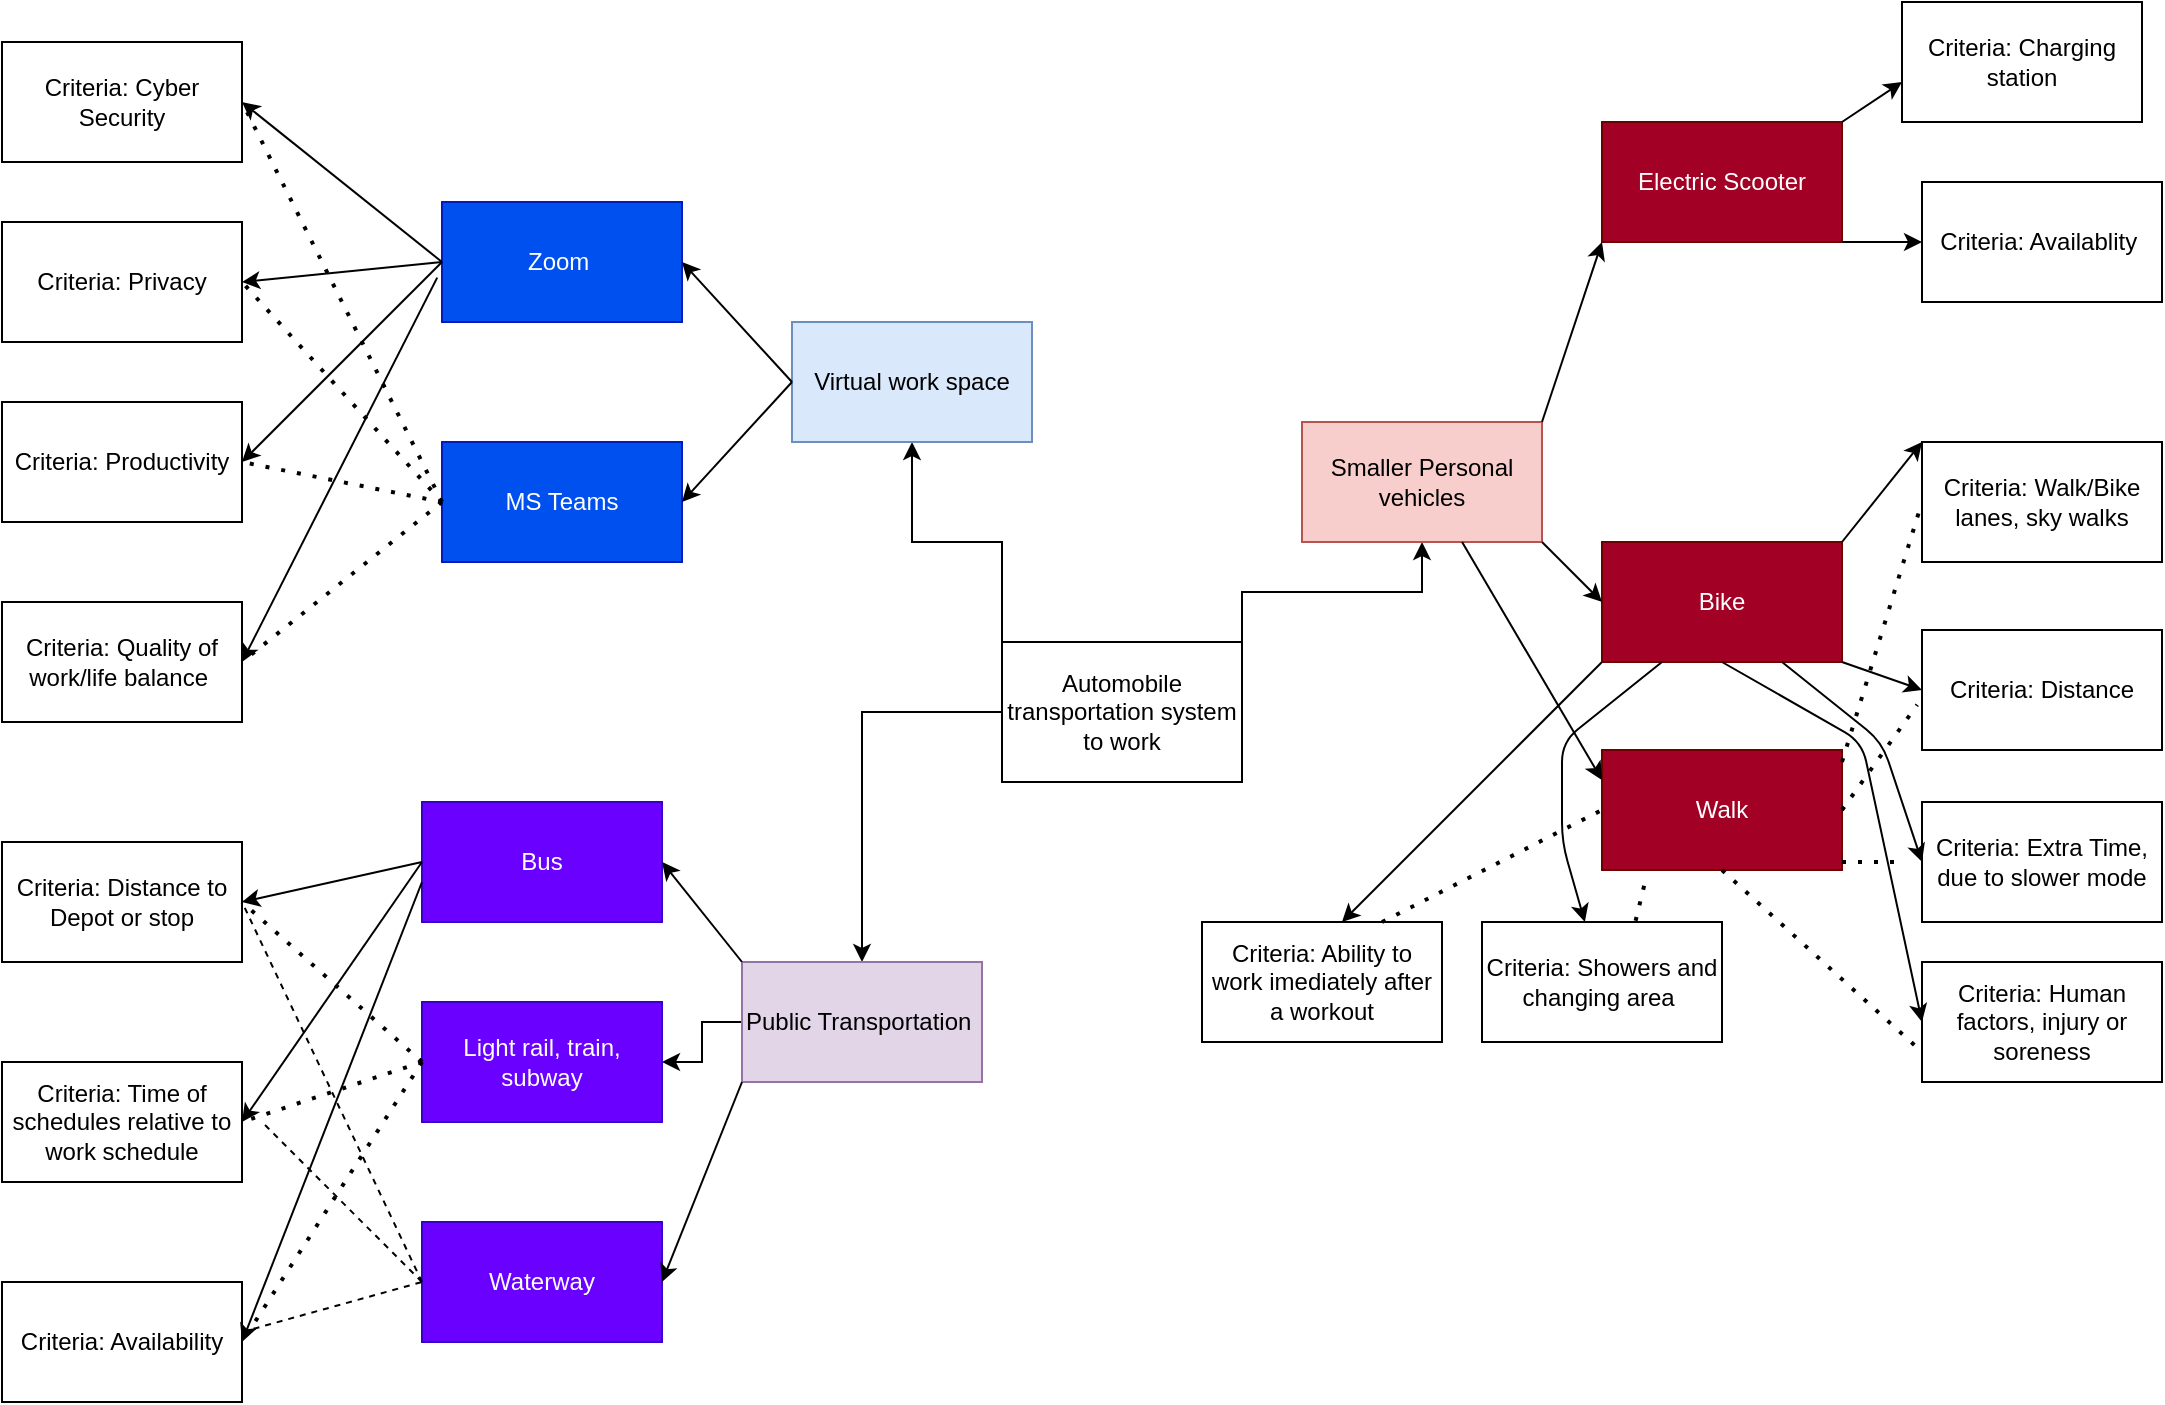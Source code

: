 <mxfile version="14.4.4" type="github">
  <diagram id="MAA4Tk_2tTgtUK4wGIMw" name="Page-1">
    <mxGraphModel dx="1038" dy="548" grid="1" gridSize="10" guides="1" tooltips="1" connect="1" arrows="1" fold="1" page="1" pageScale="1" pageWidth="1169" pageHeight="827" math="0" shadow="0">
      <root>
        <mxCell id="0" />
        <mxCell id="1" parent="0" />
        <mxCell id="u2RoMQUk_G__CrLgk_qP-31" style="edgeStyle=orthogonalEdgeStyle;rounded=0;orthogonalLoop=1;jettySize=auto;html=1;exitX=1;exitY=0;exitDx=0;exitDy=0;" edge="1" parent="1" source="u2RoMQUk_G__CrLgk_qP-1" target="u2RoMQUk_G__CrLgk_qP-7">
          <mxGeometry relative="1" as="geometry" />
        </mxCell>
        <mxCell id="u2RoMQUk_G__CrLgk_qP-32" style="edgeStyle=orthogonalEdgeStyle;rounded=0;orthogonalLoop=1;jettySize=auto;html=1;exitX=0;exitY=0;exitDx=0;exitDy=0;entryX=0.5;entryY=1;entryDx=0;entryDy=0;" edge="1" parent="1" source="u2RoMQUk_G__CrLgk_qP-1" target="u2RoMQUk_G__CrLgk_qP-2">
          <mxGeometry relative="1" as="geometry" />
        </mxCell>
        <mxCell id="u2RoMQUk_G__CrLgk_qP-33" style="edgeStyle=orthogonalEdgeStyle;rounded=0;orthogonalLoop=1;jettySize=auto;html=1;" edge="1" parent="1" source="u2RoMQUk_G__CrLgk_qP-1" target="u2RoMQUk_G__CrLgk_qP-3">
          <mxGeometry relative="1" as="geometry" />
        </mxCell>
        <mxCell id="u2RoMQUk_G__CrLgk_qP-1" value="Automobile transportation system to work" style="rounded=0;whiteSpace=wrap;html=1;" vertex="1" parent="1">
          <mxGeometry x="570" y="330" width="120" height="70" as="geometry" />
        </mxCell>
        <mxCell id="u2RoMQUk_G__CrLgk_qP-2" value="Virtual work space" style="rounded=0;whiteSpace=wrap;html=1;fillColor=#dae8fc;strokeColor=#6c8ebf;" vertex="1" parent="1">
          <mxGeometry x="465" y="170" width="120" height="60" as="geometry" />
        </mxCell>
        <mxCell id="u2RoMQUk_G__CrLgk_qP-54" style="edgeStyle=orthogonalEdgeStyle;rounded=0;orthogonalLoop=1;jettySize=auto;html=1;exitX=0;exitY=0.5;exitDx=0;exitDy=0;" edge="1" parent="1" source="u2RoMQUk_G__CrLgk_qP-3" target="u2RoMQUk_G__CrLgk_qP-5">
          <mxGeometry relative="1" as="geometry" />
        </mxCell>
        <mxCell id="u2RoMQUk_G__CrLgk_qP-3" value="Public Transportation&amp;nbsp;" style="rounded=0;whiteSpace=wrap;html=1;fillColor=#e1d5e7;strokeColor=#9673a6;" vertex="1" parent="1">
          <mxGeometry x="440" y="490" width="120" height="60" as="geometry" />
        </mxCell>
        <mxCell id="u2RoMQUk_G__CrLgk_qP-4" value="Bus" style="rounded=0;whiteSpace=wrap;html=1;fillColor=#6a00ff;strokeColor=#3700CC;fontColor=#ffffff;" vertex="1" parent="1">
          <mxGeometry x="280" y="410" width="120" height="60" as="geometry" />
        </mxCell>
        <mxCell id="u2RoMQUk_G__CrLgk_qP-5" value="Light rail, train, subway" style="rounded=0;whiteSpace=wrap;html=1;fillColor=#6a00ff;strokeColor=#3700CC;fontColor=#ffffff;" vertex="1" parent="1">
          <mxGeometry x="280" y="510" width="120" height="60" as="geometry" />
        </mxCell>
        <mxCell id="u2RoMQUk_G__CrLgk_qP-6" value="Waterway" style="rounded=0;whiteSpace=wrap;html=1;fillColor=#6a00ff;strokeColor=#3700CC;fontColor=#ffffff;" vertex="1" parent="1">
          <mxGeometry x="280" y="620" width="120" height="60" as="geometry" />
        </mxCell>
        <mxCell id="u2RoMQUk_G__CrLgk_qP-7" value="Smaller Personal vehicles" style="rounded=0;whiteSpace=wrap;html=1;fillColor=#f8cecc;strokeColor=#b85450;" vertex="1" parent="1">
          <mxGeometry x="720" y="220" width="120" height="60" as="geometry" />
        </mxCell>
        <mxCell id="u2RoMQUk_G__CrLgk_qP-9" value="Electric Scooter" style="rounded=0;whiteSpace=wrap;html=1;fillColor=#a20025;strokeColor=#6F0000;fontColor=#ffffff;" vertex="1" parent="1">
          <mxGeometry x="870" y="70" width="120" height="60" as="geometry" />
        </mxCell>
        <mxCell id="u2RoMQUk_G__CrLgk_qP-10" value="Bike" style="rounded=0;whiteSpace=wrap;html=1;fillColor=#a20025;strokeColor=#6F0000;fontColor=#ffffff;" vertex="1" parent="1">
          <mxGeometry x="870" y="280" width="120" height="60" as="geometry" />
        </mxCell>
        <mxCell id="u2RoMQUk_G__CrLgk_qP-11" value="Walk" style="rounded=0;whiteSpace=wrap;html=1;fillColor=#a20025;strokeColor=#6F0000;fontColor=#ffffff;" vertex="1" parent="1">
          <mxGeometry x="870" y="384" width="120" height="60" as="geometry" />
        </mxCell>
        <mxCell id="u2RoMQUk_G__CrLgk_qP-12" value="Zoom&amp;nbsp;" style="rounded=0;whiteSpace=wrap;html=1;fillColor=#0050ef;strokeColor=#001DBC;fontColor=#ffffff;" vertex="1" parent="1">
          <mxGeometry x="290" y="110" width="120" height="60" as="geometry" />
        </mxCell>
        <mxCell id="u2RoMQUk_G__CrLgk_qP-13" value="MS Teams" style="rounded=0;whiteSpace=wrap;html=1;fillColor=#0050ef;strokeColor=#001DBC;fontColor=#ffffff;" vertex="1" parent="1">
          <mxGeometry x="290" y="230" width="120" height="60" as="geometry" />
        </mxCell>
        <mxCell id="u2RoMQUk_G__CrLgk_qP-14" value="Criteria: Cyber Security" style="rounded=0;whiteSpace=wrap;html=1;" vertex="1" parent="1">
          <mxGeometry x="70" y="30" width="120" height="60" as="geometry" />
        </mxCell>
        <mxCell id="u2RoMQUk_G__CrLgk_qP-15" value="Criteria: Privacy" style="rounded=0;whiteSpace=wrap;html=1;" vertex="1" parent="1">
          <mxGeometry x="70" y="120" width="120" height="60" as="geometry" />
        </mxCell>
        <mxCell id="u2RoMQUk_G__CrLgk_qP-16" value="Criteria: Productivity" style="rounded=0;whiteSpace=wrap;html=1;" vertex="1" parent="1">
          <mxGeometry x="70" y="210" width="120" height="60" as="geometry" />
        </mxCell>
        <mxCell id="u2RoMQUk_G__CrLgk_qP-17" value="Criteria: Quality of work/life balance&amp;nbsp;" style="rounded=0;whiteSpace=wrap;html=1;" vertex="1" parent="1">
          <mxGeometry x="70" y="310" width="120" height="60" as="geometry" />
        </mxCell>
        <mxCell id="u2RoMQUk_G__CrLgk_qP-18" style="edgeStyle=orthogonalEdgeStyle;rounded=0;orthogonalLoop=1;jettySize=auto;html=1;exitX=0.5;exitY=1;exitDx=0;exitDy=0;" edge="1" parent="1" source="u2RoMQUk_G__CrLgk_qP-14" target="u2RoMQUk_G__CrLgk_qP-14">
          <mxGeometry relative="1" as="geometry" />
        </mxCell>
        <mxCell id="u2RoMQUk_G__CrLgk_qP-19" value="Criteria: Distance to Depot or stop" style="rounded=0;whiteSpace=wrap;html=1;" vertex="1" parent="1">
          <mxGeometry x="70" y="430" width="120" height="60" as="geometry" />
        </mxCell>
        <mxCell id="u2RoMQUk_G__CrLgk_qP-20" value="Criteria: Time of schedules relative to work schedule" style="rounded=0;whiteSpace=wrap;html=1;" vertex="1" parent="1">
          <mxGeometry x="70" y="540" width="120" height="60" as="geometry" />
        </mxCell>
        <mxCell id="u2RoMQUk_G__CrLgk_qP-21" value="Criteria: Availability" style="rounded=0;whiteSpace=wrap;html=1;" vertex="1" parent="1">
          <mxGeometry x="70" y="650" width="120" height="60" as="geometry" />
        </mxCell>
        <mxCell id="u2RoMQUk_G__CrLgk_qP-22" value="Criteria: Charging station" style="rounded=0;whiteSpace=wrap;html=1;" vertex="1" parent="1">
          <mxGeometry x="1020" y="10" width="120" height="60" as="geometry" />
        </mxCell>
        <mxCell id="u2RoMQUk_G__CrLgk_qP-24" value="Criteria: Availablity&amp;nbsp;" style="rounded=0;whiteSpace=wrap;html=1;" vertex="1" parent="1">
          <mxGeometry x="1030" y="100" width="120" height="60" as="geometry" />
        </mxCell>
        <mxCell id="u2RoMQUk_G__CrLgk_qP-25" value="Criteria: Walk/Bike lanes, sky walks" style="rounded=0;whiteSpace=wrap;html=1;" vertex="1" parent="1">
          <mxGeometry x="1030" y="230" width="120" height="60" as="geometry" />
        </mxCell>
        <mxCell id="u2RoMQUk_G__CrLgk_qP-26" value="Criteria: Distance" style="rounded=0;whiteSpace=wrap;html=1;" vertex="1" parent="1">
          <mxGeometry x="1030" y="324" width="120" height="60" as="geometry" />
        </mxCell>
        <mxCell id="u2RoMQUk_G__CrLgk_qP-27" value="Criteria: Extra Time, due to slower mode" style="rounded=0;whiteSpace=wrap;html=1;" vertex="1" parent="1">
          <mxGeometry x="1030" y="410" width="120" height="60" as="geometry" />
        </mxCell>
        <mxCell id="u2RoMQUk_G__CrLgk_qP-28" value="Criteria: Human factors, injury or soreness" style="rounded=0;whiteSpace=wrap;html=1;" vertex="1" parent="1">
          <mxGeometry x="1030" y="490" width="120" height="60" as="geometry" />
        </mxCell>
        <mxCell id="u2RoMQUk_G__CrLgk_qP-29" value="Criteria: Showers and changing area&amp;nbsp;" style="rounded=0;whiteSpace=wrap;html=1;" vertex="1" parent="1">
          <mxGeometry x="810" y="470" width="120" height="60" as="geometry" />
        </mxCell>
        <mxCell id="u2RoMQUk_G__CrLgk_qP-30" value="Criteria: Ability to work imediately after a workout" style="rounded=0;whiteSpace=wrap;html=1;" vertex="1" parent="1">
          <mxGeometry x="670" y="470" width="120" height="60" as="geometry" />
        </mxCell>
        <mxCell id="u2RoMQUk_G__CrLgk_qP-34" value="" style="endArrow=classic;html=1;exitX=1;exitY=1;exitDx=0;exitDy=0;entryX=0;entryY=0.5;entryDx=0;entryDy=0;" edge="1" parent="1" source="u2RoMQUk_G__CrLgk_qP-7" target="u2RoMQUk_G__CrLgk_qP-10">
          <mxGeometry width="50" height="50" relative="1" as="geometry">
            <mxPoint x="680" y="390" as="sourcePoint" />
            <mxPoint x="730" y="340" as="targetPoint" />
          </mxGeometry>
        </mxCell>
        <mxCell id="u2RoMQUk_G__CrLgk_qP-35" value="" style="endArrow=classic;html=1;exitX=1;exitY=0;exitDx=0;exitDy=0;entryX=0;entryY=1;entryDx=0;entryDy=0;" edge="1" parent="1" source="u2RoMQUk_G__CrLgk_qP-7" target="u2RoMQUk_G__CrLgk_qP-9">
          <mxGeometry width="50" height="50" relative="1" as="geometry">
            <mxPoint x="820" y="230" as="sourcePoint" />
            <mxPoint x="870" y="180" as="targetPoint" />
          </mxGeometry>
        </mxCell>
        <mxCell id="u2RoMQUk_G__CrLgk_qP-36" value="" style="endArrow=classic;html=1;exitX=0.667;exitY=1;exitDx=0;exitDy=0;exitPerimeter=0;entryX=0;entryY=0.25;entryDx=0;entryDy=0;" edge="1" parent="1" source="u2RoMQUk_G__CrLgk_qP-7" target="u2RoMQUk_G__CrLgk_qP-11">
          <mxGeometry width="50" height="50" relative="1" as="geometry">
            <mxPoint x="800" y="390" as="sourcePoint" />
            <mxPoint x="850" y="340" as="targetPoint" />
          </mxGeometry>
        </mxCell>
        <mxCell id="u2RoMQUk_G__CrLgk_qP-37" value="" style="endArrow=classic;html=1;exitX=1;exitY=0;exitDx=0;exitDy=0;" edge="1" parent="1" source="u2RoMQUk_G__CrLgk_qP-9">
          <mxGeometry width="50" height="50" relative="1" as="geometry">
            <mxPoint x="990" y="80" as="sourcePoint" />
            <mxPoint x="1020" y="50" as="targetPoint" />
          </mxGeometry>
        </mxCell>
        <mxCell id="u2RoMQUk_G__CrLgk_qP-38" value="" style="endArrow=classic;html=1;exitX=1;exitY=1;exitDx=0;exitDy=0;entryX=0;entryY=0.5;entryDx=0;entryDy=0;" edge="1" parent="1" source="u2RoMQUk_G__CrLgk_qP-9" target="u2RoMQUk_G__CrLgk_qP-24">
          <mxGeometry width="50" height="50" relative="1" as="geometry">
            <mxPoint x="970" y="170" as="sourcePoint" />
            <mxPoint x="1020" y="120" as="targetPoint" />
          </mxGeometry>
        </mxCell>
        <mxCell id="u2RoMQUk_G__CrLgk_qP-39" value="" style="endArrow=classic;html=1;exitX=1;exitY=0;exitDx=0;exitDy=0;" edge="1" parent="1" source="u2RoMQUk_G__CrLgk_qP-10">
          <mxGeometry width="50" height="50" relative="1" as="geometry">
            <mxPoint x="980" y="280" as="sourcePoint" />
            <mxPoint x="1030" y="230" as="targetPoint" />
          </mxGeometry>
        </mxCell>
        <mxCell id="u2RoMQUk_G__CrLgk_qP-40" value="" style="endArrow=classic;html=1;exitX=1;exitY=1;exitDx=0;exitDy=0;entryX=0;entryY=0.5;entryDx=0;entryDy=0;" edge="1" parent="1" source="u2RoMQUk_G__CrLgk_qP-10" target="u2RoMQUk_G__CrLgk_qP-26">
          <mxGeometry width="50" height="50" relative="1" as="geometry">
            <mxPoint x="980" y="370" as="sourcePoint" />
            <mxPoint x="1020" y="350" as="targetPoint" />
          </mxGeometry>
        </mxCell>
        <mxCell id="u2RoMQUk_G__CrLgk_qP-41" value="" style="endArrow=classic;html=1;exitX=0.75;exitY=1;exitDx=0;exitDy=0;entryX=0;entryY=0.5;entryDx=0;entryDy=0;" edge="1" parent="1" source="u2RoMQUk_G__CrLgk_qP-10" target="u2RoMQUk_G__CrLgk_qP-27">
          <mxGeometry width="50" height="50" relative="1" as="geometry">
            <mxPoint x="960" y="400" as="sourcePoint" />
            <mxPoint x="1010" y="350" as="targetPoint" />
            <Array as="points">
              <mxPoint x="1010" y="380" />
            </Array>
          </mxGeometry>
        </mxCell>
        <mxCell id="u2RoMQUk_G__CrLgk_qP-42" value="" style="endArrow=classic;html=1;exitX=0.5;exitY=1;exitDx=0;exitDy=0;entryX=0;entryY=0.5;entryDx=0;entryDy=0;" edge="1" parent="1" source="u2RoMQUk_G__CrLgk_qP-10" target="u2RoMQUk_G__CrLgk_qP-28">
          <mxGeometry width="50" height="50" relative="1" as="geometry">
            <mxPoint x="910" y="380" as="sourcePoint" />
            <mxPoint x="960" y="330" as="targetPoint" />
            <Array as="points">
              <mxPoint x="1000" y="380" />
            </Array>
          </mxGeometry>
        </mxCell>
        <mxCell id="u2RoMQUk_G__CrLgk_qP-43" value="" style="endArrow=classic;html=1;exitX=0.25;exitY=1;exitDx=0;exitDy=0;" edge="1" parent="1" source="u2RoMQUk_G__CrLgk_qP-10" target="u2RoMQUk_G__CrLgk_qP-29">
          <mxGeometry width="50" height="50" relative="1" as="geometry">
            <mxPoint x="890" y="360" as="sourcePoint" />
            <mxPoint x="940" y="310" as="targetPoint" />
            <Array as="points">
              <mxPoint x="850" y="380" />
              <mxPoint x="850" y="430" />
            </Array>
          </mxGeometry>
        </mxCell>
        <mxCell id="u2RoMQUk_G__CrLgk_qP-45" value="" style="endArrow=none;dashed=1;html=1;dashPattern=1 3;strokeWidth=2;entryX=0;entryY=0.5;entryDx=0;entryDy=0;" edge="1" parent="1" target="u2RoMQUk_G__CrLgk_qP-25">
          <mxGeometry width="50" height="50" relative="1" as="geometry">
            <mxPoint x="990" y="390" as="sourcePoint" />
            <mxPoint x="1020" y="370" as="targetPoint" />
          </mxGeometry>
        </mxCell>
        <mxCell id="u2RoMQUk_G__CrLgk_qP-46" value="" style="endArrow=none;dashed=1;html=1;dashPattern=1 3;strokeWidth=2;exitX=1;exitY=0.5;exitDx=0;exitDy=0;entryX=-0.02;entryY=0.623;entryDx=0;entryDy=0;entryPerimeter=0;" edge="1" parent="1" source="u2RoMQUk_G__CrLgk_qP-11" target="u2RoMQUk_G__CrLgk_qP-26">
          <mxGeometry width="50" height="50" relative="1" as="geometry">
            <mxPoint x="970" y="440" as="sourcePoint" />
            <mxPoint x="1020" y="390" as="targetPoint" />
          </mxGeometry>
        </mxCell>
        <mxCell id="u2RoMQUk_G__CrLgk_qP-47" value="" style="endArrow=none;dashed=1;html=1;dashPattern=1 3;strokeWidth=2;" edge="1" parent="1">
          <mxGeometry width="50" height="50" relative="1" as="geometry">
            <mxPoint x="990" y="440" as="sourcePoint" />
            <mxPoint x="1020" y="440" as="targetPoint" />
          </mxGeometry>
        </mxCell>
        <mxCell id="u2RoMQUk_G__CrLgk_qP-48" value="" style="endArrow=none;dashed=1;html=1;dashPattern=1 3;strokeWidth=2;exitX=0.5;exitY=1;exitDx=0;exitDy=0;entryX=0;entryY=0.75;entryDx=0;entryDy=0;" edge="1" parent="1" source="u2RoMQUk_G__CrLgk_qP-11" target="u2RoMQUk_G__CrLgk_qP-28">
          <mxGeometry width="50" height="50" relative="1" as="geometry">
            <mxPoint x="920" y="480" as="sourcePoint" />
            <mxPoint x="970" y="430" as="targetPoint" />
          </mxGeometry>
        </mxCell>
        <mxCell id="u2RoMQUk_G__CrLgk_qP-49" value="" style="endArrow=none;dashed=1;html=1;dashPattern=1 3;strokeWidth=2;entryX=0.187;entryY=1.037;entryDx=0;entryDy=0;entryPerimeter=0;exitX=0.64;exitY=-0.01;exitDx=0;exitDy=0;exitPerimeter=0;" edge="1" parent="1" source="u2RoMQUk_G__CrLgk_qP-29" target="u2RoMQUk_G__CrLgk_qP-11">
          <mxGeometry width="50" height="50" relative="1" as="geometry">
            <mxPoint x="880" y="480" as="sourcePoint" />
            <mxPoint x="930" y="430" as="targetPoint" />
          </mxGeometry>
        </mxCell>
        <mxCell id="u2RoMQUk_G__CrLgk_qP-50" value="" style="endArrow=none;dashed=1;html=1;dashPattern=1 3;strokeWidth=2;exitX=0.75;exitY=0;exitDx=0;exitDy=0;entryX=0;entryY=0.5;entryDx=0;entryDy=0;" edge="1" parent="1" source="u2RoMQUk_G__CrLgk_qP-30" target="u2RoMQUk_G__CrLgk_qP-11">
          <mxGeometry width="50" height="50" relative="1" as="geometry">
            <mxPoint x="850" y="470" as="sourcePoint" />
            <mxPoint x="900" y="420" as="targetPoint" />
          </mxGeometry>
        </mxCell>
        <mxCell id="u2RoMQUk_G__CrLgk_qP-51" value="" style="endArrow=classic;html=1;exitX=0;exitY=1;exitDx=0;exitDy=0;" edge="1" parent="1" source="u2RoMQUk_G__CrLgk_qP-10">
          <mxGeometry width="50" height="50" relative="1" as="geometry">
            <mxPoint x="690" y="520" as="sourcePoint" />
            <mxPoint x="740" y="470" as="targetPoint" />
          </mxGeometry>
        </mxCell>
        <mxCell id="u2RoMQUk_G__CrLgk_qP-52" value="" style="endArrow=classic;html=1;exitX=0;exitY=1;exitDx=0;exitDy=0;entryX=1;entryY=0.5;entryDx=0;entryDy=0;" edge="1" parent="1" source="u2RoMQUk_G__CrLgk_qP-3" target="u2RoMQUk_G__CrLgk_qP-6">
          <mxGeometry width="50" height="50" relative="1" as="geometry">
            <mxPoint x="440" y="580" as="sourcePoint" />
            <mxPoint x="490" y="530" as="targetPoint" />
          </mxGeometry>
        </mxCell>
        <mxCell id="u2RoMQUk_G__CrLgk_qP-53" value="" style="endArrow=classic;html=1;exitX=0;exitY=0;exitDx=0;exitDy=0;entryX=1;entryY=0.5;entryDx=0;entryDy=0;" edge="1" parent="1" source="u2RoMQUk_G__CrLgk_qP-3" target="u2RoMQUk_G__CrLgk_qP-4">
          <mxGeometry width="50" height="50" relative="1" as="geometry">
            <mxPoint x="360" y="460" as="sourcePoint" />
            <mxPoint x="410" y="410" as="targetPoint" />
          </mxGeometry>
        </mxCell>
        <mxCell id="u2RoMQUk_G__CrLgk_qP-55" value="" style="endArrow=classic;html=1;exitX=0;exitY=0.5;exitDx=0;exitDy=0;entryX=1;entryY=0.5;entryDx=0;entryDy=0;" edge="1" parent="1" source="u2RoMQUk_G__CrLgk_qP-4" target="u2RoMQUk_G__CrLgk_qP-19">
          <mxGeometry width="50" height="50" relative="1" as="geometry">
            <mxPoint x="360" y="460" as="sourcePoint" />
            <mxPoint x="410" y="410" as="targetPoint" />
          </mxGeometry>
        </mxCell>
        <mxCell id="u2RoMQUk_G__CrLgk_qP-56" value="" style="endArrow=classic;html=1;exitX=0;exitY=0.5;exitDx=0;exitDy=0;entryX=1;entryY=0.5;entryDx=0;entryDy=0;" edge="1" parent="1" source="u2RoMQUk_G__CrLgk_qP-4" target="u2RoMQUk_G__CrLgk_qP-20">
          <mxGeometry width="50" height="50" relative="1" as="geometry">
            <mxPoint x="280" y="540" as="sourcePoint" />
            <mxPoint x="330" y="490" as="targetPoint" />
          </mxGeometry>
        </mxCell>
        <mxCell id="u2RoMQUk_G__CrLgk_qP-57" value="" style="endArrow=classic;html=1;entryX=1;entryY=0.5;entryDx=0;entryDy=0;" edge="1" parent="1" target="u2RoMQUk_G__CrLgk_qP-21">
          <mxGeometry width="50" height="50" relative="1" as="geometry">
            <mxPoint x="280" y="450" as="sourcePoint" />
            <mxPoint x="310" y="390" as="targetPoint" />
          </mxGeometry>
        </mxCell>
        <mxCell id="u2RoMQUk_G__CrLgk_qP-58" value="" style="endArrow=none;dashed=1;html=1;dashPattern=1 3;strokeWidth=2;exitX=0;exitY=0.5;exitDx=0;exitDy=0;entryX=1;entryY=0.5;entryDx=0;entryDy=0;" edge="1" parent="1" source="u2RoMQUk_G__CrLgk_qP-5" target="u2RoMQUk_G__CrLgk_qP-19">
          <mxGeometry width="50" height="50" relative="1" as="geometry">
            <mxPoint x="250" y="560" as="sourcePoint" />
            <mxPoint x="300" y="510" as="targetPoint" />
          </mxGeometry>
        </mxCell>
        <mxCell id="u2RoMQUk_G__CrLgk_qP-59" value="" style="endArrow=none;dashed=1;html=1;dashPattern=1 3;strokeWidth=2;exitX=0;exitY=0.5;exitDx=0;exitDy=0;entryX=1;entryY=0.5;entryDx=0;entryDy=0;" edge="1" parent="1" source="u2RoMQUk_G__CrLgk_qP-5" target="u2RoMQUk_G__CrLgk_qP-20">
          <mxGeometry width="50" height="50" relative="1" as="geometry">
            <mxPoint x="260" y="560" as="sourcePoint" />
            <mxPoint x="310" y="510" as="targetPoint" />
          </mxGeometry>
        </mxCell>
        <mxCell id="u2RoMQUk_G__CrLgk_qP-60" value="" style="endArrow=none;dashed=1;html=1;dashPattern=1 3;strokeWidth=2;entryX=1;entryY=0.5;entryDx=0;entryDy=0;exitX=0;exitY=0.5;exitDx=0;exitDy=0;" edge="1" parent="1" source="u2RoMQUk_G__CrLgk_qP-5" target="u2RoMQUk_G__CrLgk_qP-21">
          <mxGeometry width="50" height="50" relative="1" as="geometry">
            <mxPoint x="270" y="540" as="sourcePoint" />
            <mxPoint x="340" y="500" as="targetPoint" />
          </mxGeometry>
        </mxCell>
        <mxCell id="u2RoMQUk_G__CrLgk_qP-62" value="" style="endArrow=none;dashed=1;html=1;exitX=0;exitY=0.5;exitDx=0;exitDy=0;entryX=1;entryY=0.5;entryDx=0;entryDy=0;" edge="1" parent="1" source="u2RoMQUk_G__CrLgk_qP-6" target="u2RoMQUk_G__CrLgk_qP-19">
          <mxGeometry width="50" height="50" relative="1" as="geometry">
            <mxPoint x="250" y="670" as="sourcePoint" />
            <mxPoint x="300" y="620" as="targetPoint" />
          </mxGeometry>
        </mxCell>
        <mxCell id="u2RoMQUk_G__CrLgk_qP-63" value="" style="endArrow=none;dashed=1;html=1;" edge="1" parent="1">
          <mxGeometry width="50" height="50" relative="1" as="geometry">
            <mxPoint x="280" y="650" as="sourcePoint" />
            <mxPoint x="200" y="570" as="targetPoint" />
          </mxGeometry>
        </mxCell>
        <mxCell id="u2RoMQUk_G__CrLgk_qP-64" value="" style="endArrow=none;dashed=1;html=1;" edge="1" parent="1">
          <mxGeometry width="50" height="50" relative="1" as="geometry">
            <mxPoint x="190" y="675" as="sourcePoint" />
            <mxPoint x="280" y="650" as="targetPoint" />
          </mxGeometry>
        </mxCell>
        <mxCell id="u2RoMQUk_G__CrLgk_qP-65" value="" style="endArrow=classic;html=1;exitX=0;exitY=0.5;exitDx=0;exitDy=0;entryX=1;entryY=0.5;entryDx=0;entryDy=0;" edge="1" parent="1" source="u2RoMQUk_G__CrLgk_qP-2" target="u2RoMQUk_G__CrLgk_qP-12">
          <mxGeometry width="50" height="50" relative="1" as="geometry">
            <mxPoint x="440" y="190" as="sourcePoint" />
            <mxPoint x="490" y="140" as="targetPoint" />
          </mxGeometry>
        </mxCell>
        <mxCell id="u2RoMQUk_G__CrLgk_qP-66" value="" style="endArrow=classic;html=1;exitX=0;exitY=0.5;exitDx=0;exitDy=0;entryX=1;entryY=0.5;entryDx=0;entryDy=0;" edge="1" parent="1" source="u2RoMQUk_G__CrLgk_qP-2" target="u2RoMQUk_G__CrLgk_qP-13">
          <mxGeometry width="50" height="50" relative="1" as="geometry">
            <mxPoint x="450" y="250" as="sourcePoint" />
            <mxPoint x="500" y="200" as="targetPoint" />
          </mxGeometry>
        </mxCell>
        <mxCell id="u2RoMQUk_G__CrLgk_qP-67" value="" style="endArrow=classic;html=1;exitX=0;exitY=0.5;exitDx=0;exitDy=0;entryX=1;entryY=0.5;entryDx=0;entryDy=0;" edge="1" parent="1" source="u2RoMQUk_G__CrLgk_qP-12" target="u2RoMQUk_G__CrLgk_qP-14">
          <mxGeometry width="50" height="50" relative="1" as="geometry">
            <mxPoint x="260" y="160" as="sourcePoint" />
            <mxPoint x="310" y="110" as="targetPoint" />
          </mxGeometry>
        </mxCell>
        <mxCell id="u2RoMQUk_G__CrLgk_qP-68" value="" style="endArrow=classic;html=1;entryX=1;entryY=0.5;entryDx=0;entryDy=0;" edge="1" parent="1" target="u2RoMQUk_G__CrLgk_qP-15">
          <mxGeometry width="50" height="50" relative="1" as="geometry">
            <mxPoint x="290" y="140" as="sourcePoint" />
            <mxPoint x="320" y="120" as="targetPoint" />
          </mxGeometry>
        </mxCell>
        <mxCell id="u2RoMQUk_G__CrLgk_qP-69" value="" style="endArrow=classic;html=1;entryX=1;entryY=0.5;entryDx=0;entryDy=0;" edge="1" parent="1" target="u2RoMQUk_G__CrLgk_qP-16">
          <mxGeometry width="50" height="50" relative="1" as="geometry">
            <mxPoint x="290" y="140" as="sourcePoint" />
            <mxPoint x="320" y="120" as="targetPoint" />
          </mxGeometry>
        </mxCell>
        <mxCell id="u2RoMQUk_G__CrLgk_qP-70" value="" style="endArrow=classic;html=1;exitX=-0.02;exitY=0.63;exitDx=0;exitDy=0;exitPerimeter=0;entryX=1;entryY=0.5;entryDx=0;entryDy=0;" edge="1" parent="1" source="u2RoMQUk_G__CrLgk_qP-12" target="u2RoMQUk_G__CrLgk_qP-17">
          <mxGeometry width="50" height="50" relative="1" as="geometry">
            <mxPoint x="290" y="160" as="sourcePoint" />
            <mxPoint x="340" y="110" as="targetPoint" />
          </mxGeometry>
        </mxCell>
        <mxCell id="u2RoMQUk_G__CrLgk_qP-71" value="" style="endArrow=none;dashed=1;html=1;dashPattern=1 3;strokeWidth=2;exitX=0;exitY=0.5;exitDx=0;exitDy=0;entryX=1;entryY=0.5;entryDx=0;entryDy=0;" edge="1" parent="1" source="u2RoMQUk_G__CrLgk_qP-13" target="u2RoMQUk_G__CrLgk_qP-14">
          <mxGeometry width="50" height="50" relative="1" as="geometry">
            <mxPoint x="410" y="300" as="sourcePoint" />
            <mxPoint x="460" y="250" as="targetPoint" />
          </mxGeometry>
        </mxCell>
        <mxCell id="u2RoMQUk_G__CrLgk_qP-72" value="" style="endArrow=none;dashed=1;html=1;dashPattern=1 3;strokeWidth=2;entryX=1;entryY=0.5;entryDx=0;entryDy=0;" edge="1" parent="1" target="u2RoMQUk_G__CrLgk_qP-15">
          <mxGeometry width="50" height="50" relative="1" as="geometry">
            <mxPoint x="290" y="260" as="sourcePoint" />
            <mxPoint x="320" y="240" as="targetPoint" />
          </mxGeometry>
        </mxCell>
        <mxCell id="u2RoMQUk_G__CrLgk_qP-73" value="" style="endArrow=none;dashed=1;html=1;dashPattern=1 3;strokeWidth=2;exitX=0;exitY=0.5;exitDx=0;exitDy=0;" edge="1" parent="1" source="u2RoMQUk_G__CrLgk_qP-13">
          <mxGeometry width="50" height="50" relative="1" as="geometry">
            <mxPoint x="260" y="290" as="sourcePoint" />
            <mxPoint x="190" y="240" as="targetPoint" />
          </mxGeometry>
        </mxCell>
        <mxCell id="u2RoMQUk_G__CrLgk_qP-74" value="" style="endArrow=none;dashed=1;html=1;dashPattern=1 3;strokeWidth=2;entryX=1;entryY=0.5;entryDx=0;entryDy=0;" edge="1" parent="1" target="u2RoMQUk_G__CrLgk_qP-17">
          <mxGeometry width="50" height="50" relative="1" as="geometry">
            <mxPoint x="290" y="260" as="sourcePoint" />
            <mxPoint x="290" y="310" as="targetPoint" />
          </mxGeometry>
        </mxCell>
      </root>
    </mxGraphModel>
  </diagram>
</mxfile>
